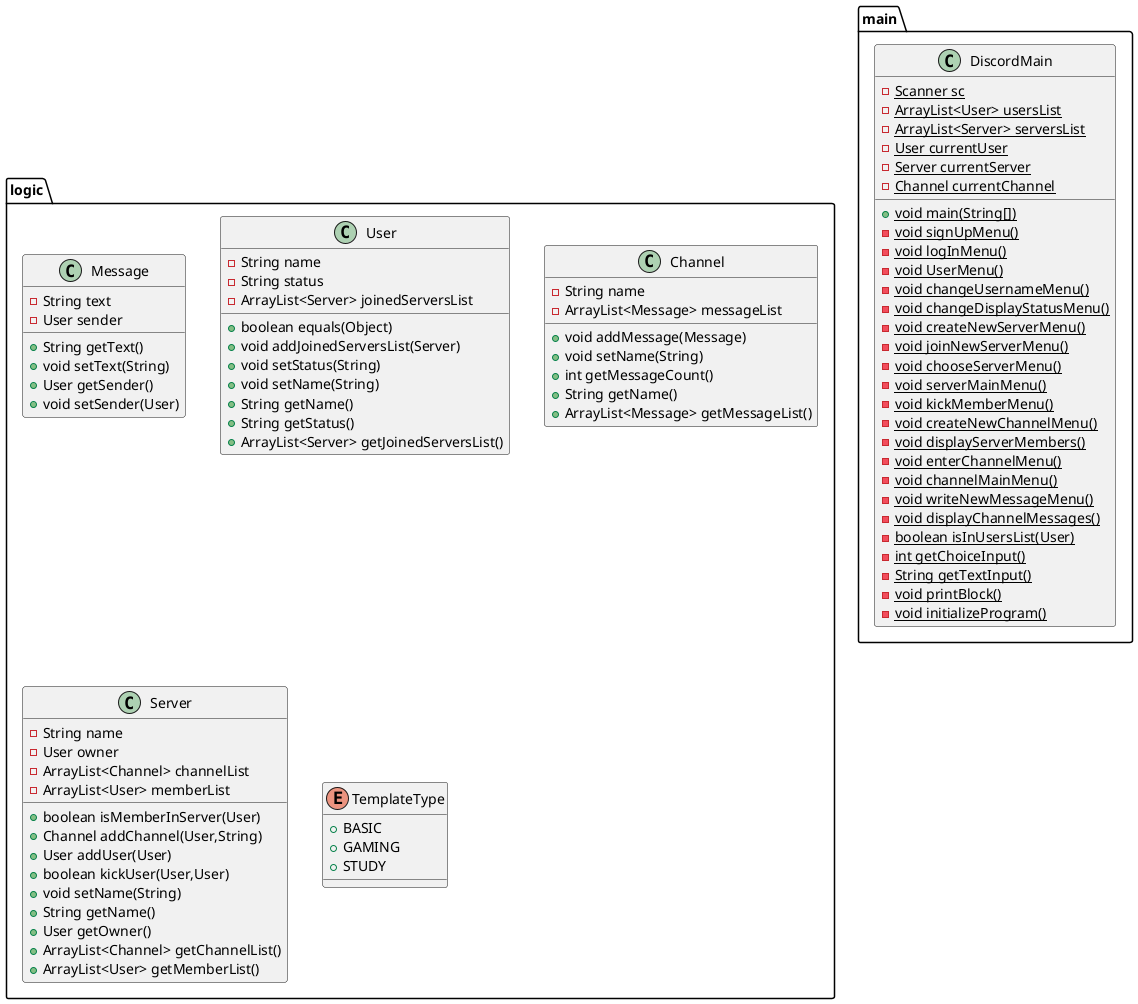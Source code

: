 @startuml
class logic.Message {
- String text
- User sender
+ String getText()
+ void setText(String)
+ User getSender()
+ void setSender(User)
}


class logic.User {
- String name
- String status
- ArrayList<Server> joinedServersList
+ boolean equals(Object)
+ void addJoinedServersList(Server)
+ void setStatus(String)
+ void setName(String)
+ String getName()
+ String getStatus()
+ ArrayList<Server> getJoinedServersList()
}


class logic.Channel {
- String name
- ArrayList<Message> messageList
+ void addMessage(Message)
+ void setName(String)
+ int getMessageCount()
+ String getName()
+ ArrayList<Message> getMessageList()
}


class logic.Server {
- String name
- User owner
- ArrayList<Channel> channelList
- ArrayList<User> memberList
+ boolean isMemberInServer(User)
+ Channel addChannel(User,String)
+ User addUser(User)
+ boolean kickUser(User,User)
+ void setName(String)
+ String getName()
+ User getOwner()
+ ArrayList<Channel> getChannelList()
+ ArrayList<User> getMemberList()
}


enum logic.TemplateType {
+  BASIC
+  GAMING
+  STUDY
}

class main.DiscordMain {
- {static} Scanner sc
- {static} ArrayList<User> usersList
- {static} ArrayList<Server> serversList
- {static} User currentUser
- {static} Server currentServer
- {static} Channel currentChannel
+ {static} void main(String[])
- {static} void signUpMenu()
- {static} void logInMenu()
- {static} void UserMenu()
- {static} void changeUsernameMenu()
- {static} void changeDisplayStatusMenu()
- {static} void createNewServerMenu()
- {static} void joinNewServerMenu()
- {static} void chooseServerMenu()
- {static} void serverMainMenu()
- {static} void kickMemberMenu()
- {static} void createNewChannelMenu()
- {static} void displayServerMembers()
- {static} void enterChannelMenu()
- {static} void channelMainMenu()
- {static} void writeNewMessageMenu()
- {static} void displayChannelMessages()
- {static} boolean isInUsersList(User)
- {static} int getChoiceInput()
- {static} String getTextInput()
- {static} void printBlock()
- {static} void initializeProgram()
}


@enduml